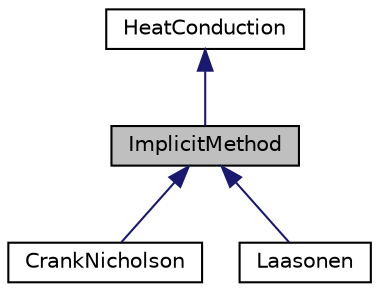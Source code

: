 digraph "ImplicitMethod"
{
  edge [fontname="Helvetica",fontsize="10",labelfontname="Helvetica",labelfontsize="10"];
  node [fontname="Helvetica",fontsize="10",shape=record];
  Node0 [label="ImplicitMethod",height=0.2,width=0.4,color="black", fillcolor="grey75", style="filled", fontcolor="black"];
  Node1 -> Node0 [dir="back",color="midnightblue",fontsize="10",style="solid",fontname="Helvetica"];
  Node1 [label="HeatConduction",height=0.2,width=0.4,color="black", fillcolor="white", style="filled",URL="$class_heat_conduction.html",tooltip="Base abstract Class which include all the parameters to solve the problem. "];
  Node0 -> Node2 [dir="back",color="midnightblue",fontsize="10",style="solid",fontname="Helvetica"];
  Node2 [label="CrankNicholson",height=0.2,width=0.4,color="black", fillcolor="white", style="filled",URL="$class_crank_nicholson.html",tooltip="Sub sub Class used to calculate the Crank-Nicholson scheme. "];
  Node0 -> Node3 [dir="back",color="midnightblue",fontsize="10",style="solid",fontname="Helvetica"];
  Node3 [label="Laasonen",height=0.2,width=0.4,color="black", fillcolor="white", style="filled",URL="$class_laasonen.html",tooltip="Sub sub Class used to calculate the Laasonen scheme. "];
}

